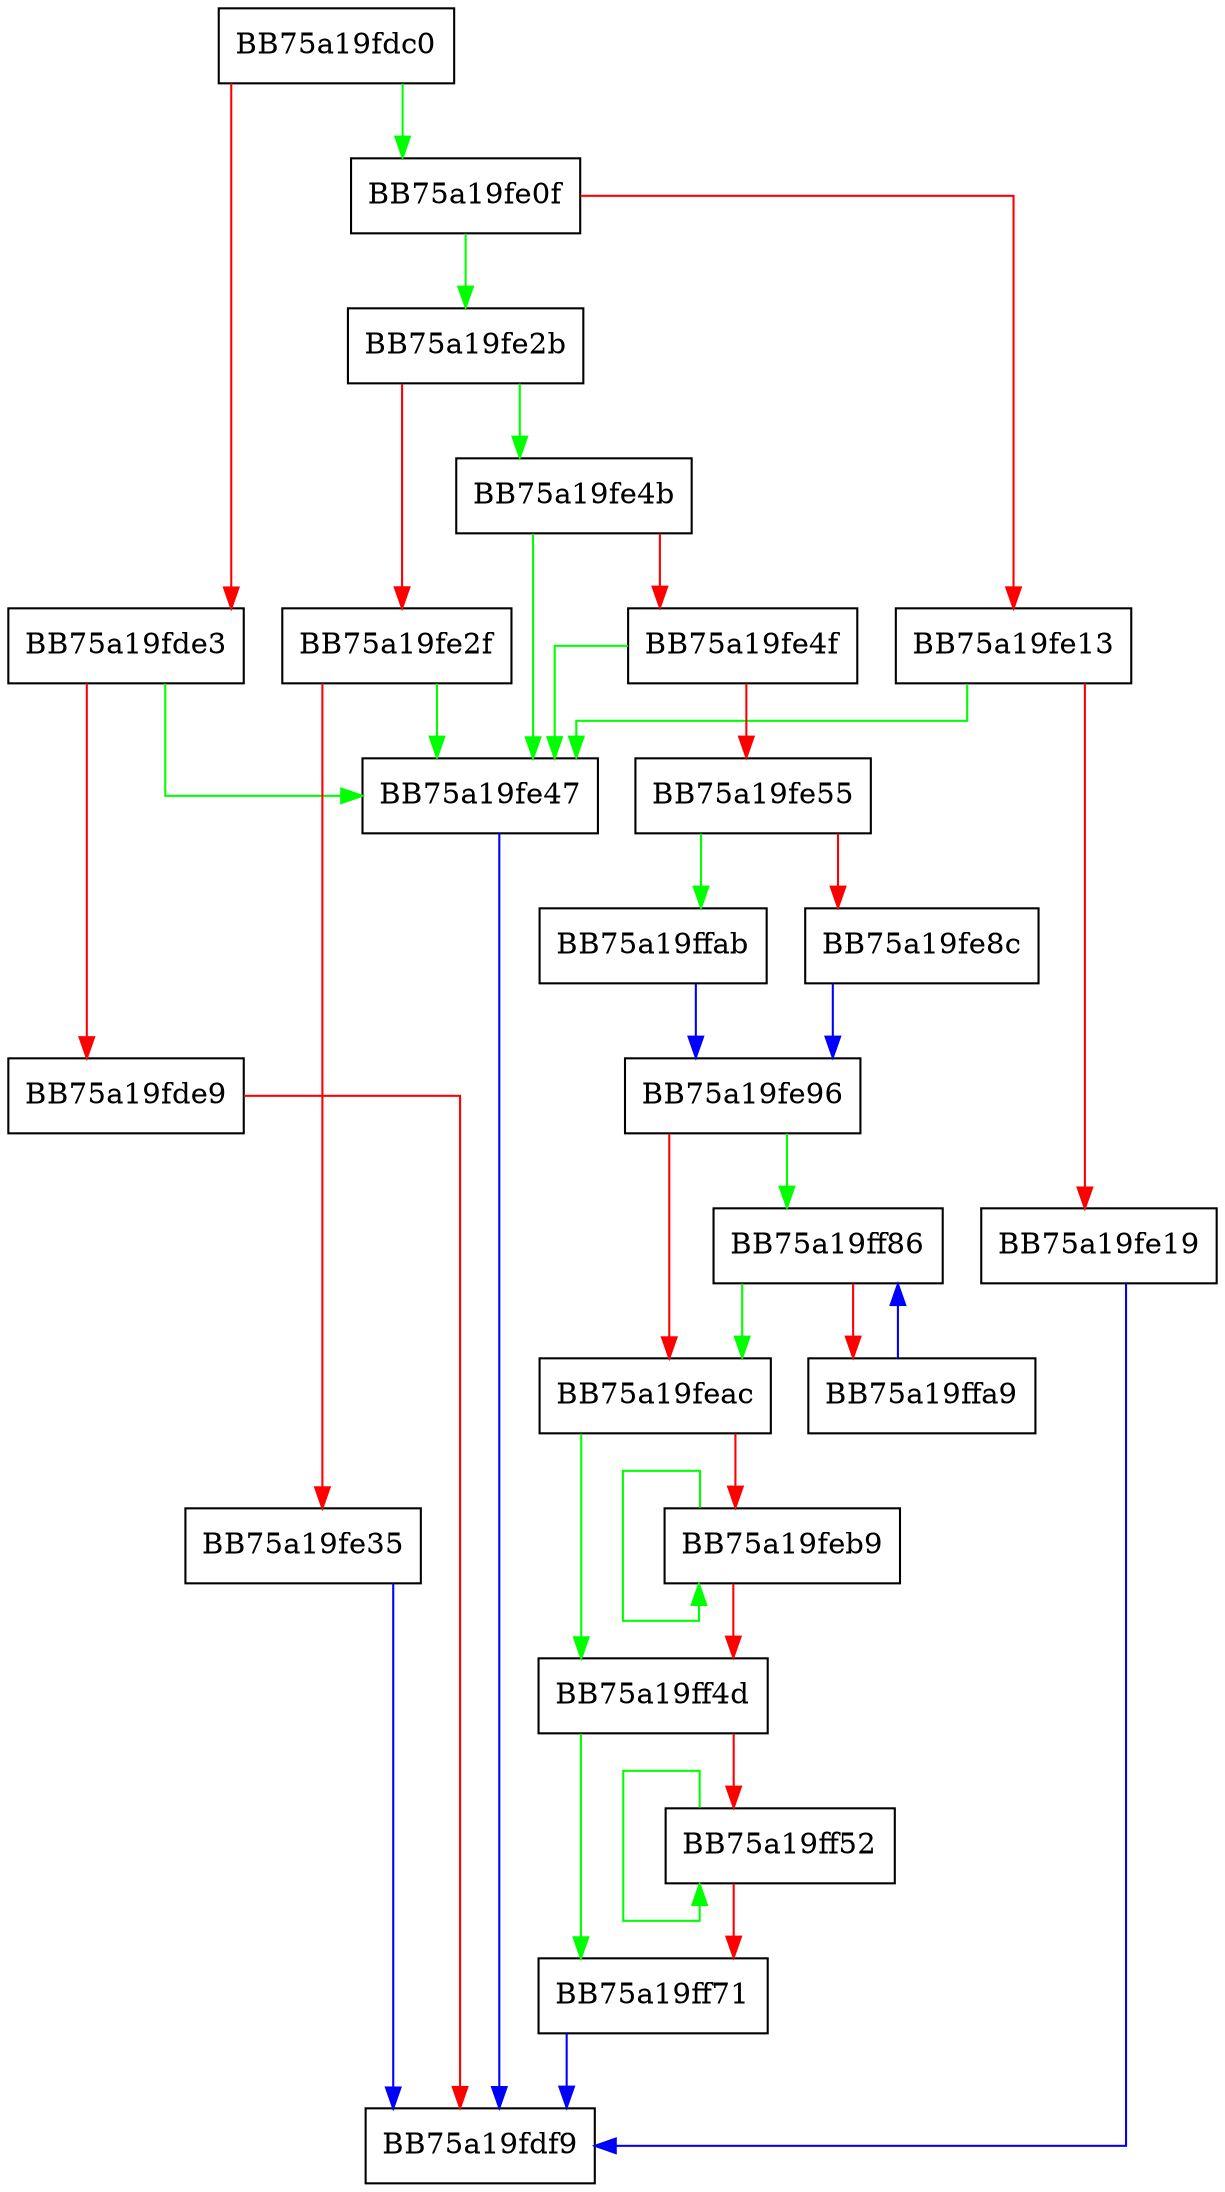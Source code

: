 digraph ValidateAttribute {
  node [shape="box"];
  graph [splines=ortho];
  BB75a19fdc0 -> BB75a19fe0f [color="green"];
  BB75a19fdc0 -> BB75a19fde3 [color="red"];
  BB75a19fde3 -> BB75a19fe47 [color="green"];
  BB75a19fde3 -> BB75a19fde9 [color="red"];
  BB75a19fde9 -> BB75a19fdf9 [color="red"];
  BB75a19fe0f -> BB75a19fe2b [color="green"];
  BB75a19fe0f -> BB75a19fe13 [color="red"];
  BB75a19fe13 -> BB75a19fe47 [color="green"];
  BB75a19fe13 -> BB75a19fe19 [color="red"];
  BB75a19fe19 -> BB75a19fdf9 [color="blue"];
  BB75a19fe2b -> BB75a19fe4b [color="green"];
  BB75a19fe2b -> BB75a19fe2f [color="red"];
  BB75a19fe2f -> BB75a19fe47 [color="green"];
  BB75a19fe2f -> BB75a19fe35 [color="red"];
  BB75a19fe35 -> BB75a19fdf9 [color="blue"];
  BB75a19fe47 -> BB75a19fdf9 [color="blue"];
  BB75a19fe4b -> BB75a19fe47 [color="green"];
  BB75a19fe4b -> BB75a19fe4f [color="red"];
  BB75a19fe4f -> BB75a19fe47 [color="green"];
  BB75a19fe4f -> BB75a19fe55 [color="red"];
  BB75a19fe55 -> BB75a19ffab [color="green"];
  BB75a19fe55 -> BB75a19fe8c [color="red"];
  BB75a19fe8c -> BB75a19fe96 [color="blue"];
  BB75a19fe96 -> BB75a19ff86 [color="green"];
  BB75a19fe96 -> BB75a19feac [color="red"];
  BB75a19feac -> BB75a19ff4d [color="green"];
  BB75a19feac -> BB75a19feb9 [color="red"];
  BB75a19feb9 -> BB75a19feb9 [color="green"];
  BB75a19feb9 -> BB75a19ff4d [color="red"];
  BB75a19ff4d -> BB75a19ff71 [color="green"];
  BB75a19ff4d -> BB75a19ff52 [color="red"];
  BB75a19ff52 -> BB75a19ff52 [color="green"];
  BB75a19ff52 -> BB75a19ff71 [color="red"];
  BB75a19ff71 -> BB75a19fdf9 [color="blue"];
  BB75a19ff86 -> BB75a19feac [color="green"];
  BB75a19ff86 -> BB75a19ffa9 [color="red"];
  BB75a19ffa9 -> BB75a19ff86 [color="blue"];
  BB75a19ffab -> BB75a19fe96 [color="blue"];
}
